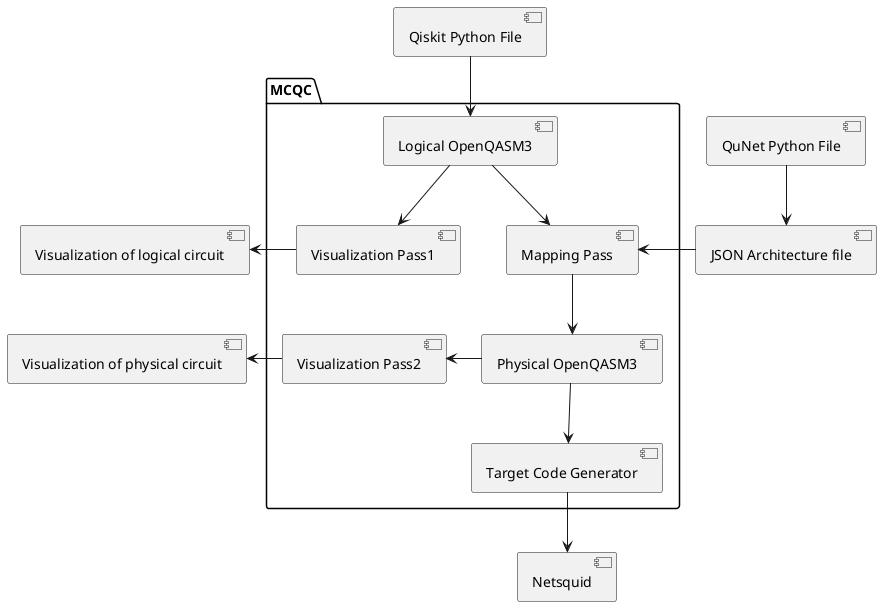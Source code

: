 @startuml Framework

component [Qiskit Python File]
package MCQC {
    component [Logical OpenQASM3]
    component [Visualization Pass1]
    component [Mapping Pass]
    component [Visualization Pass2]
    component [Target Code Generator]
    component [Physical OpenQASM3]
}

component [QuNet Python File]
component [JSON Architecture file]
component Netsquid
component [Visualization of logical circuit]
component [Visualization of physical circuit]


[Qiskit Python File] -down-> [Logical OpenQASM3]
[Logical OpenQASM3] -down-> [Visualization Pass1]
[Visualization Pass1] -left-> [Visualization of logical circuit]
[Logical OpenQASM3] -down-> [Mapping Pass]
[Mapping Pass] -down-> [Physical OpenQASM3]
[Physical OpenQASM3] -left-> [Visualization Pass2]
[Visualization Pass2] -left-> [Visualization of physical circuit]
[QuNet Python File] -down-> [JSON Architecture file]
[JSON Architecture file] -left-> [Mapping Pass]
[Physical OpenQASM3] -down-> [Target Code Generator]
[Target Code Generator] -down-> Netsquid


@enduml
